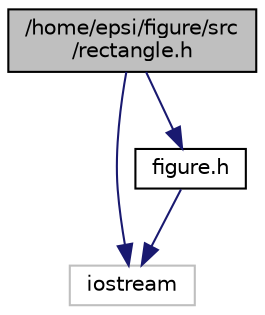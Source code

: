 digraph "/home/epsi/figure/src/rectangle.h"
{
  edge [fontname="Helvetica",fontsize="10",labelfontname="Helvetica",labelfontsize="10"];
  node [fontname="Helvetica",fontsize="10",shape=record];
  Node0 [label="/home/epsi/figure/src\l/rectangle.h",height=0.2,width=0.4,color="black", fillcolor="grey75", style="filled", fontcolor="black"];
  Node0 -> Node1 [color="midnightblue",fontsize="10",style="solid",fontname="Helvetica"];
  Node1 [label="iostream",height=0.2,width=0.4,color="grey75", fillcolor="white", style="filled"];
  Node0 -> Node2 [color="midnightblue",fontsize="10",style="solid",fontname="Helvetica"];
  Node2 [label="figure.h",height=0.2,width=0.4,color="black", fillcolor="white", style="filled",URL="$figure_8h_source.html"];
  Node2 -> Node1 [color="midnightblue",fontsize="10",style="solid",fontname="Helvetica"];
}
